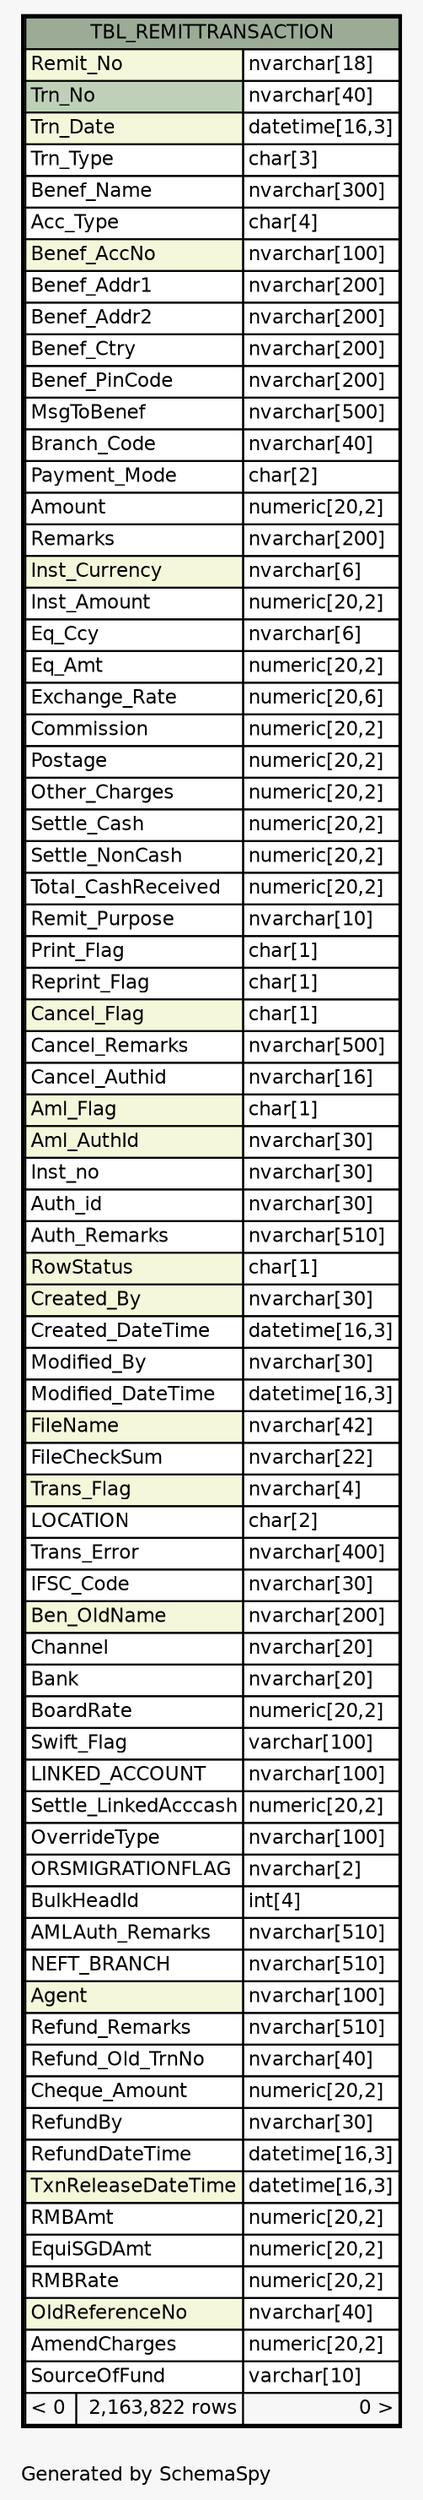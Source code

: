 // dot 2.38.0 on Windows 10 10.0
// SchemaSpy rev 590
digraph "oneDegreeRelationshipsDiagram" {
  graph [
    rankdir="RL"
    bgcolor="#f7f7f7"
    label="\nGenerated by SchemaSpy"
    labeljust="l"
    nodesep="0.18"
    ranksep="0.46"
    fontname="Helvetica"
    fontsize="11"
  ];
  node [
    fontname="Helvetica"
    fontsize="11"
    shape="plaintext"
  ];
  edge [
    arrowsize="0.8"
  ];
  "TBL_REMITTRANSACTION" [
    label=<
    <TABLE BORDER="2" CELLBORDER="1" CELLSPACING="0" BGCOLOR="#ffffff">
      <TR><TD COLSPAN="3" BGCOLOR="#9bab96" ALIGN="CENTER">TBL_REMITTRANSACTION</TD></TR>
      <TR><TD PORT="Remit_No" COLSPAN="2" BGCOLOR="#f4f7da" ALIGN="LEFT">Remit_No</TD><TD PORT="Remit_No.type" ALIGN="LEFT">nvarchar[18]</TD></TR>
      <TR><TD PORT="Trn_No" COLSPAN="2" BGCOLOR="#bed1b8" ALIGN="LEFT">Trn_No</TD><TD PORT="Trn_No.type" ALIGN="LEFT">nvarchar[40]</TD></TR>
      <TR><TD PORT="Trn_Date" COLSPAN="2" BGCOLOR="#f4f7da" ALIGN="LEFT">Trn_Date</TD><TD PORT="Trn_Date.type" ALIGN="LEFT">datetime[16,3]</TD></TR>
      <TR><TD PORT="Trn_Type" COLSPAN="2" ALIGN="LEFT">Trn_Type</TD><TD PORT="Trn_Type.type" ALIGN="LEFT">char[3]</TD></TR>
      <TR><TD PORT="Benef_Name" COLSPAN="2" ALIGN="LEFT">Benef_Name</TD><TD PORT="Benef_Name.type" ALIGN="LEFT">nvarchar[300]</TD></TR>
      <TR><TD PORT="Acc_Type" COLSPAN="2" ALIGN="LEFT">Acc_Type</TD><TD PORT="Acc_Type.type" ALIGN="LEFT">char[4]</TD></TR>
      <TR><TD PORT="Benef_AccNo" COLSPAN="2" BGCOLOR="#f4f7da" ALIGN="LEFT">Benef_AccNo</TD><TD PORT="Benef_AccNo.type" ALIGN="LEFT">nvarchar[100]</TD></TR>
      <TR><TD PORT="Benef_Addr1" COLSPAN="2" ALIGN="LEFT">Benef_Addr1</TD><TD PORT="Benef_Addr1.type" ALIGN="LEFT">nvarchar[200]</TD></TR>
      <TR><TD PORT="Benef_Addr2" COLSPAN="2" ALIGN="LEFT">Benef_Addr2</TD><TD PORT="Benef_Addr2.type" ALIGN="LEFT">nvarchar[200]</TD></TR>
      <TR><TD PORT="Benef_Ctry" COLSPAN="2" ALIGN="LEFT">Benef_Ctry</TD><TD PORT="Benef_Ctry.type" ALIGN="LEFT">nvarchar[200]</TD></TR>
      <TR><TD PORT="Benef_PinCode" COLSPAN="2" ALIGN="LEFT">Benef_PinCode</TD><TD PORT="Benef_PinCode.type" ALIGN="LEFT">nvarchar[200]</TD></TR>
      <TR><TD PORT="MsgToBenef" COLSPAN="2" ALIGN="LEFT">MsgToBenef</TD><TD PORT="MsgToBenef.type" ALIGN="LEFT">nvarchar[500]</TD></TR>
      <TR><TD PORT="Branch_Code" COLSPAN="2" ALIGN="LEFT">Branch_Code</TD><TD PORT="Branch_Code.type" ALIGN="LEFT">nvarchar[40]</TD></TR>
      <TR><TD PORT="Payment_Mode" COLSPAN="2" ALIGN="LEFT">Payment_Mode</TD><TD PORT="Payment_Mode.type" ALIGN="LEFT">char[2]</TD></TR>
      <TR><TD PORT="Amount" COLSPAN="2" ALIGN="LEFT">Amount</TD><TD PORT="Amount.type" ALIGN="LEFT">numeric[20,2]</TD></TR>
      <TR><TD PORT="Remarks" COLSPAN="2" ALIGN="LEFT">Remarks</TD><TD PORT="Remarks.type" ALIGN="LEFT">nvarchar[200]</TD></TR>
      <TR><TD PORT="Inst_Currency" COLSPAN="2" BGCOLOR="#f4f7da" ALIGN="LEFT">Inst_Currency</TD><TD PORT="Inst_Currency.type" ALIGN="LEFT">nvarchar[6]</TD></TR>
      <TR><TD PORT="Inst_Amount" COLSPAN="2" ALIGN="LEFT">Inst_Amount</TD><TD PORT="Inst_Amount.type" ALIGN="LEFT">numeric[20,2]</TD></TR>
      <TR><TD PORT="Eq_Ccy" COLSPAN="2" ALIGN="LEFT">Eq_Ccy</TD><TD PORT="Eq_Ccy.type" ALIGN="LEFT">nvarchar[6]</TD></TR>
      <TR><TD PORT="Eq_Amt" COLSPAN="2" ALIGN="LEFT">Eq_Amt</TD><TD PORT="Eq_Amt.type" ALIGN="LEFT">numeric[20,2]</TD></TR>
      <TR><TD PORT="Exchange_Rate" COLSPAN="2" ALIGN="LEFT">Exchange_Rate</TD><TD PORT="Exchange_Rate.type" ALIGN="LEFT">numeric[20,6]</TD></TR>
      <TR><TD PORT="Commission" COLSPAN="2" ALIGN="LEFT">Commission</TD><TD PORT="Commission.type" ALIGN="LEFT">numeric[20,2]</TD></TR>
      <TR><TD PORT="Postage" COLSPAN="2" ALIGN="LEFT">Postage</TD><TD PORT="Postage.type" ALIGN="LEFT">numeric[20,2]</TD></TR>
      <TR><TD PORT="Other_Charges" COLSPAN="2" ALIGN="LEFT">Other_Charges</TD><TD PORT="Other_Charges.type" ALIGN="LEFT">numeric[20,2]</TD></TR>
      <TR><TD PORT="Settle_Cash" COLSPAN="2" ALIGN="LEFT">Settle_Cash</TD><TD PORT="Settle_Cash.type" ALIGN="LEFT">numeric[20,2]</TD></TR>
      <TR><TD PORT="Settle_NonCash" COLSPAN="2" ALIGN="LEFT">Settle_NonCash</TD><TD PORT="Settle_NonCash.type" ALIGN="LEFT">numeric[20,2]</TD></TR>
      <TR><TD PORT="Total_CashReceived" COLSPAN="2" ALIGN="LEFT">Total_CashReceived</TD><TD PORT="Total_CashReceived.type" ALIGN="LEFT">numeric[20,2]</TD></TR>
      <TR><TD PORT="Remit_Purpose" COLSPAN="2" ALIGN="LEFT">Remit_Purpose</TD><TD PORT="Remit_Purpose.type" ALIGN="LEFT">nvarchar[10]</TD></TR>
      <TR><TD PORT="Print_Flag" COLSPAN="2" ALIGN="LEFT">Print_Flag</TD><TD PORT="Print_Flag.type" ALIGN="LEFT">char[1]</TD></TR>
      <TR><TD PORT="Reprint_Flag" COLSPAN="2" ALIGN="LEFT">Reprint_Flag</TD><TD PORT="Reprint_Flag.type" ALIGN="LEFT">char[1]</TD></TR>
      <TR><TD PORT="Cancel_Flag" COLSPAN="2" BGCOLOR="#f4f7da" ALIGN="LEFT">Cancel_Flag</TD><TD PORT="Cancel_Flag.type" ALIGN="LEFT">char[1]</TD></TR>
      <TR><TD PORT="Cancel_Remarks" COLSPAN="2" ALIGN="LEFT">Cancel_Remarks</TD><TD PORT="Cancel_Remarks.type" ALIGN="LEFT">nvarchar[500]</TD></TR>
      <TR><TD PORT="Cancel_Authid" COLSPAN="2" ALIGN="LEFT">Cancel_Authid</TD><TD PORT="Cancel_Authid.type" ALIGN="LEFT">nvarchar[16]</TD></TR>
      <TR><TD PORT="Aml_Flag" COLSPAN="2" BGCOLOR="#f4f7da" ALIGN="LEFT">Aml_Flag</TD><TD PORT="Aml_Flag.type" ALIGN="LEFT">char[1]</TD></TR>
      <TR><TD PORT="Aml_AuthId" COLSPAN="2" BGCOLOR="#f4f7da" ALIGN="LEFT">Aml_AuthId</TD><TD PORT="Aml_AuthId.type" ALIGN="LEFT">nvarchar[30]</TD></TR>
      <TR><TD PORT="Inst_no" COLSPAN="2" ALIGN="LEFT">Inst_no</TD><TD PORT="Inst_no.type" ALIGN="LEFT">nvarchar[30]</TD></TR>
      <TR><TD PORT="Auth_id" COLSPAN="2" ALIGN="LEFT">Auth_id</TD><TD PORT="Auth_id.type" ALIGN="LEFT">nvarchar[30]</TD></TR>
      <TR><TD PORT="Auth_Remarks" COLSPAN="2" ALIGN="LEFT">Auth_Remarks</TD><TD PORT="Auth_Remarks.type" ALIGN="LEFT">nvarchar[510]</TD></TR>
      <TR><TD PORT="RowStatus" COLSPAN="2" BGCOLOR="#f4f7da" ALIGN="LEFT">RowStatus</TD><TD PORT="RowStatus.type" ALIGN="LEFT">char[1]</TD></TR>
      <TR><TD PORT="Created_By" COLSPAN="2" BGCOLOR="#f4f7da" ALIGN="LEFT">Created_By</TD><TD PORT="Created_By.type" ALIGN="LEFT">nvarchar[30]</TD></TR>
      <TR><TD PORT="Created_DateTime" COLSPAN="2" ALIGN="LEFT">Created_DateTime</TD><TD PORT="Created_DateTime.type" ALIGN="LEFT">datetime[16,3]</TD></TR>
      <TR><TD PORT="Modified_By" COLSPAN="2" ALIGN="LEFT">Modified_By</TD><TD PORT="Modified_By.type" ALIGN="LEFT">nvarchar[30]</TD></TR>
      <TR><TD PORT="Modified_DateTime" COLSPAN="2" ALIGN="LEFT">Modified_DateTime</TD><TD PORT="Modified_DateTime.type" ALIGN="LEFT">datetime[16,3]</TD></TR>
      <TR><TD PORT="FileName" COLSPAN="2" BGCOLOR="#f4f7da" ALIGN="LEFT">FileName</TD><TD PORT="FileName.type" ALIGN="LEFT">nvarchar[42]</TD></TR>
      <TR><TD PORT="FileCheckSum" COLSPAN="2" ALIGN="LEFT">FileCheckSum</TD><TD PORT="FileCheckSum.type" ALIGN="LEFT">nvarchar[22]</TD></TR>
      <TR><TD PORT="Trans_Flag" COLSPAN="2" BGCOLOR="#f4f7da" ALIGN="LEFT">Trans_Flag</TD><TD PORT="Trans_Flag.type" ALIGN="LEFT">nvarchar[4]</TD></TR>
      <TR><TD PORT="LOCATION" COLSPAN="2" ALIGN="LEFT">LOCATION</TD><TD PORT="LOCATION.type" ALIGN="LEFT">char[2]</TD></TR>
      <TR><TD PORT="Trans_Error" COLSPAN="2" ALIGN="LEFT">Trans_Error</TD><TD PORT="Trans_Error.type" ALIGN="LEFT">nvarchar[400]</TD></TR>
      <TR><TD PORT="IFSC_Code" COLSPAN="2" ALIGN="LEFT">IFSC_Code</TD><TD PORT="IFSC_Code.type" ALIGN="LEFT">nvarchar[30]</TD></TR>
      <TR><TD PORT="Ben_OldName" COLSPAN="2" BGCOLOR="#f4f7da" ALIGN="LEFT">Ben_OldName</TD><TD PORT="Ben_OldName.type" ALIGN="LEFT">nvarchar[200]</TD></TR>
      <TR><TD PORT="Channel" COLSPAN="2" ALIGN="LEFT">Channel</TD><TD PORT="Channel.type" ALIGN="LEFT">nvarchar[20]</TD></TR>
      <TR><TD PORT="Bank" COLSPAN="2" ALIGN="LEFT">Bank</TD><TD PORT="Bank.type" ALIGN="LEFT">nvarchar[20]</TD></TR>
      <TR><TD PORT="BoardRate" COLSPAN="2" ALIGN="LEFT">BoardRate</TD><TD PORT="BoardRate.type" ALIGN="LEFT">numeric[20,2]</TD></TR>
      <TR><TD PORT="Swift_Flag" COLSPAN="2" ALIGN="LEFT">Swift_Flag</TD><TD PORT="Swift_Flag.type" ALIGN="LEFT">varchar[100]</TD></TR>
      <TR><TD PORT="LINKED_ACCOUNT" COLSPAN="2" ALIGN="LEFT">LINKED_ACCOUNT</TD><TD PORT="LINKED_ACCOUNT.type" ALIGN="LEFT">nvarchar[100]</TD></TR>
      <TR><TD PORT="Settle_LinkedAcccash" COLSPAN="2" ALIGN="LEFT">Settle_LinkedAcccash</TD><TD PORT="Settle_LinkedAcccash.type" ALIGN="LEFT">numeric[20,2]</TD></TR>
      <TR><TD PORT="OverrideType" COLSPAN="2" ALIGN="LEFT">OverrideType</TD><TD PORT="OverrideType.type" ALIGN="LEFT">nvarchar[100]</TD></TR>
      <TR><TD PORT="ORSMIGRATIONFLAG" COLSPAN="2" ALIGN="LEFT">ORSMIGRATIONFLAG</TD><TD PORT="ORSMIGRATIONFLAG.type" ALIGN="LEFT">nvarchar[2]</TD></TR>
      <TR><TD PORT="BulkHeadId" COLSPAN="2" ALIGN="LEFT">BulkHeadId</TD><TD PORT="BulkHeadId.type" ALIGN="LEFT">int[4]</TD></TR>
      <TR><TD PORT="AMLAuth_Remarks" COLSPAN="2" ALIGN="LEFT">AMLAuth_Remarks</TD><TD PORT="AMLAuth_Remarks.type" ALIGN="LEFT">nvarchar[510]</TD></TR>
      <TR><TD PORT="NEFT_BRANCH" COLSPAN="2" ALIGN="LEFT">NEFT_BRANCH</TD><TD PORT="NEFT_BRANCH.type" ALIGN="LEFT">nvarchar[510]</TD></TR>
      <TR><TD PORT="Agent" COLSPAN="2" BGCOLOR="#f4f7da" ALIGN="LEFT">Agent</TD><TD PORT="Agent.type" ALIGN="LEFT">nvarchar[100]</TD></TR>
      <TR><TD PORT="Refund_Remarks" COLSPAN="2" ALIGN="LEFT">Refund_Remarks</TD><TD PORT="Refund_Remarks.type" ALIGN="LEFT">nvarchar[510]</TD></TR>
      <TR><TD PORT="Refund_Old_TrnNo" COLSPAN="2" ALIGN="LEFT">Refund_Old_TrnNo</TD><TD PORT="Refund_Old_TrnNo.type" ALIGN="LEFT">nvarchar[40]</TD></TR>
      <TR><TD PORT="Cheque_Amount" COLSPAN="2" ALIGN="LEFT">Cheque_Amount</TD><TD PORT="Cheque_Amount.type" ALIGN="LEFT">numeric[20,2]</TD></TR>
      <TR><TD PORT="RefundBy" COLSPAN="2" ALIGN="LEFT">RefundBy</TD><TD PORT="RefundBy.type" ALIGN="LEFT">nvarchar[30]</TD></TR>
      <TR><TD PORT="RefundDateTime" COLSPAN="2" ALIGN="LEFT">RefundDateTime</TD><TD PORT="RefundDateTime.type" ALIGN="LEFT">datetime[16,3]</TD></TR>
      <TR><TD PORT="TxnReleaseDateTime" COLSPAN="2" BGCOLOR="#f4f7da" ALIGN="LEFT">TxnReleaseDateTime</TD><TD PORT="TxnReleaseDateTime.type" ALIGN="LEFT">datetime[16,3]</TD></TR>
      <TR><TD PORT="RMBAmt" COLSPAN="2" ALIGN="LEFT">RMBAmt</TD><TD PORT="RMBAmt.type" ALIGN="LEFT">numeric[20,2]</TD></TR>
      <TR><TD PORT="EquiSGDAmt" COLSPAN="2" ALIGN="LEFT">EquiSGDAmt</TD><TD PORT="EquiSGDAmt.type" ALIGN="LEFT">numeric[20,2]</TD></TR>
      <TR><TD PORT="RMBRate" COLSPAN="2" ALIGN="LEFT">RMBRate</TD><TD PORT="RMBRate.type" ALIGN="LEFT">numeric[20,2]</TD></TR>
      <TR><TD PORT="OldReferenceNo" COLSPAN="2" BGCOLOR="#f4f7da" ALIGN="LEFT">OldReferenceNo</TD><TD PORT="OldReferenceNo.type" ALIGN="LEFT">nvarchar[40]</TD></TR>
      <TR><TD PORT="AmendCharges" COLSPAN="2" ALIGN="LEFT">AmendCharges</TD><TD PORT="AmendCharges.type" ALIGN="LEFT">numeric[20,2]</TD></TR>
      <TR><TD PORT="SourceOfFund" COLSPAN="2" ALIGN="LEFT">SourceOfFund</TD><TD PORT="SourceOfFund.type" ALIGN="LEFT">varchar[10]</TD></TR>
      <TR><TD ALIGN="LEFT" BGCOLOR="#f7f7f7">&lt; 0</TD><TD ALIGN="RIGHT" BGCOLOR="#f7f7f7">2,163,822 rows</TD><TD ALIGN="RIGHT" BGCOLOR="#f7f7f7">0 &gt;</TD></TR>
    </TABLE>>
    URL="TBL_REMITTRANSACTION.html"
    tooltip="TBL_REMITTRANSACTION"
  ];
}
